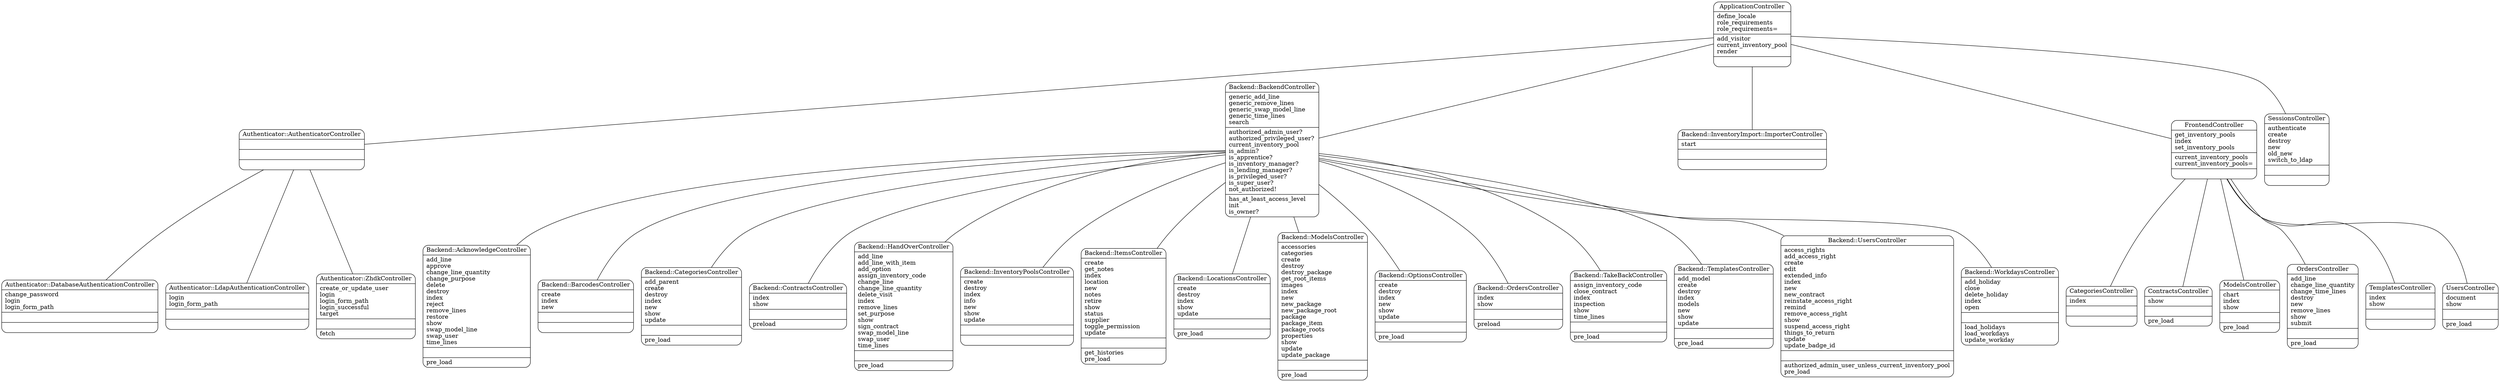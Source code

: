 digraph controllers_diagram {
	graph[overlap=false, splines=true]
	"ApplicationController" [shape=Mrecord, label="{ApplicationController|define_locale\lrole_requirements\lrole_requirements=\l|add_visitor\lcurrent_inventory_pool\lrender\l|\l}"]
	"Authenticator::AuthenticatorController" [shape=Mrecord, label="{Authenticator::AuthenticatorController|\l|\l|\l}"]
	"Authenticator::DatabaseAuthenticationController" [shape=Mrecord, label="{Authenticator::DatabaseAuthenticationController|change_password\llogin\llogin_form_path\l|\l|\l}"]
	"Authenticator::LdapAuthenticationController" [shape=Mrecord, label="{Authenticator::LdapAuthenticationController|login\llogin_form_path\l|\l|\l}"]
	"Authenticator::ZhdkController" [shape=Mrecord, label="{Authenticator::ZhdkController|create_or_update_user\llogin\llogin_form_path\llogin_successful\ltarget\l|\l|fetch\l}"]
	"Backend::AcknowledgeController" [shape=Mrecord, label="{Backend::AcknowledgeController|add_line\lapprove\lchange_line_quantity\lchange_purpose\ldelete\ldestroy\lindex\lreject\lremove_lines\lrestore\lshow\lswap_model_line\lswap_user\ltime_lines\l|\l|pre_load\l}"]
	"Backend::BackendController" [shape=Mrecord, label="{Backend::BackendController|generic_add_line\lgeneric_remove_lines\lgeneric_swap_model_line\lgeneric_time_lines\lsearch\l|authorized_admin_user?\lauthorized_privileged_user?\lcurrent_inventory_pool\lis_admin?\lis_apprentice?\lis_inventory_manager?\lis_lending_manager?\lis_privileged_user?\lis_super_user?\lnot_authorized!\l|has_at_least_access_level\linit\lis_owner?\l}"]
	"Backend::BarcodesController" [shape=Mrecord, label="{Backend::BarcodesController|create\lindex\lnew\l|\l|\l}"]
	"Backend::CategoriesController" [shape=Mrecord, label="{Backend::CategoriesController|add_parent\lcreate\ldestroy\lindex\lnew\lshow\lupdate\l|\l|pre_load\l}"]
	"Backend::ContractsController" [shape=Mrecord, label="{Backend::ContractsController|index\lshow\l|\l|preload\l}"]
	"Backend::HandOverController" [shape=Mrecord, label="{Backend::HandOverController|add_line\ladd_line_with_item\ladd_option\lassign_inventory_code\lchange_line\lchange_line_quantity\ldelete_visit\lindex\lremove_lines\lset_purpose\lshow\lsign_contract\lswap_model_line\lswap_user\ltime_lines\l|\l|pre_load\l}"]
	"Backend::InventoryImport::ImporterController" [shape=Mrecord, label="{Backend::InventoryImport::ImporterController|start\l|\l|\l}"]
	"Backend::InventoryPoolsController" [shape=Mrecord, label="{Backend::InventoryPoolsController|create\ldestroy\lindex\linfo\lnew\lshow\lupdate\l|\l|\l}"]
	"Backend::ItemsController" [shape=Mrecord, label="{Backend::ItemsController|create\lget_notes\lindex\llocation\lnew\lnotes\lretire\lshow\lstatus\lsupplier\ltoggle_permission\lupdate\l|\l|get_histories\lpre_load\l}"]
	"Backend::LocationsController" [shape=Mrecord, label="{Backend::LocationsController|create\ldestroy\lindex\lshow\lupdate\l|\l|pre_load\l}"]
	"Backend::ModelsController" [shape=Mrecord, label="{Backend::ModelsController|accessories\lcategories\lcreate\ldestroy\ldestroy_package\lget_root_items\limages\lindex\lnew\lnew_package\lnew_package_root\lpackage\lpackage_item\lpackage_roots\lproperties\lshow\lupdate\lupdate_package\l|\l|pre_load\l}"]
	"Backend::OptionsController" [shape=Mrecord, label="{Backend::OptionsController|create\ldestroy\lindex\lnew\lshow\lupdate\l|\l|pre_load\l}"]
	"Backend::OrdersController" [shape=Mrecord, label="{Backend::OrdersController|index\lshow\l|\l|preload\l}"]
	"Backend::TakeBackController" [shape=Mrecord, label="{Backend::TakeBackController|assign_inventory_code\lclose_contract\lindex\linspection\lshow\ltime_lines\l|\l|pre_load\l}"]
	"Backend::TemplatesController" [shape=Mrecord, label="{Backend::TemplatesController|add_model\lcreate\ldestroy\lindex\lmodels\lnew\lshow\lupdate\l|\l|pre_load\l}"]
	"Backend::UsersController" [shape=Mrecord, label="{Backend::UsersController|access_rights\ladd_access_right\lcreate\ledit\lextended_info\lindex\lnew\lnew_contract\lreinstate_access_right\lremind\lremove_access_right\lshow\lsuspend_access_right\lthings_to_return\lupdate\lupdate_badge_id\l|\l|authorized_admin_user_unless_current_inventory_pool\lpre_load\l}"]
	"Backend::WorkdaysController" [shape=Mrecord, label="{Backend::WorkdaysController|add_holiday\lclose\ldelete_holiday\lindex\lopen\l|\l|load_holidays\lload_workdays\lupdate_workday\l}"]
	"CategoriesController" [shape=Mrecord, label="{CategoriesController|index\l|\l|\l}"]
	"ContractsController" [shape=Mrecord, label="{ContractsController|show\l|\l|pre_load\l}"]
	"FrontendController" [shape=Mrecord, label="{FrontendController|get_inventory_pools\lindex\lset_inventory_pools\l|current_inventory_pools\lcurrent_inventory_pools=\l|\l}"]
	"ModelsController" [shape=Mrecord, label="{ModelsController|chart\lindex\lshow\l|\l|pre_load\l}"]
	"OrdersController" [shape=Mrecord, label="{OrdersController|add_line\lchange_line_quantity\lchange_time_lines\ldestroy\lnew\lremove_lines\lshow\lsubmit\l|\l|pre_load\l}"]
	"SessionsController" [shape=Mrecord, label="{SessionsController|authenticate\lcreate\ldestroy\lnew\lold_new\lswitch_to_ldap\l|\l|\l}"]
	"TemplatesController" [shape=Mrecord, label="{TemplatesController|index\lshow\l|\l|\l}"]
	"UsersController" [shape=Mrecord, label="{UsersController|document\lshow\l|\l|pre_load\l}"]
	"ApplicationController" -> "Authenticator::AuthenticatorController" [label="", arrowhead="none", arrowtail="onormal"]
	"Authenticator::AuthenticatorController" -> "Authenticator::DatabaseAuthenticationController" [label="", arrowhead="none", arrowtail="onormal"]
	"Authenticator::AuthenticatorController" -> "Authenticator::LdapAuthenticationController" [label="", arrowhead="none", arrowtail="onormal"]
	"Authenticator::AuthenticatorController" -> "Authenticator::ZhdkController" [label="", arrowhead="none", arrowtail="onormal"]
	"Backend::BackendController" -> "Backend::AcknowledgeController" [label="", arrowhead="none", arrowtail="onormal"]
	"ApplicationController" -> "Backend::BackendController" [label="", arrowhead="none", arrowtail="onormal"]
	"Backend::BackendController" -> "Backend::BarcodesController" [label="", arrowhead="none", arrowtail="onormal"]
	"Backend::BackendController" -> "Backend::CategoriesController" [label="", arrowhead="none", arrowtail="onormal"]
	"Backend::BackendController" -> "Backend::ContractsController" [label="", arrowhead="none", arrowtail="onormal"]
	"Backend::BackendController" -> "Backend::HandOverController" [label="", arrowhead="none", arrowtail="onormal"]
	"ApplicationController" -> "Backend::InventoryImport::ImporterController" [label="", arrowhead="none", arrowtail="onormal"]
	"Backend::BackendController" -> "Backend::InventoryPoolsController" [label="", arrowhead="none", arrowtail="onormal"]
	"Backend::BackendController" -> "Backend::ItemsController" [label="", arrowhead="none", arrowtail="onormal"]
	"Backend::BackendController" -> "Backend::LocationsController" [label="", arrowhead="none", arrowtail="onormal"]
	"Backend::BackendController" -> "Backend::ModelsController" [label="", arrowhead="none", arrowtail="onormal"]
	"Backend::BackendController" -> "Backend::OptionsController" [label="", arrowhead="none", arrowtail="onormal"]
	"Backend::BackendController" -> "Backend::OrdersController" [label="", arrowhead="none", arrowtail="onormal"]
	"Backend::BackendController" -> "Backend::TakeBackController" [label="", arrowhead="none", arrowtail="onormal"]
	"Backend::BackendController" -> "Backend::TemplatesController" [label="", arrowhead="none", arrowtail="onormal"]
	"Backend::BackendController" -> "Backend::UsersController" [label="", arrowhead="none", arrowtail="onormal"]
	"Backend::BackendController" -> "Backend::WorkdaysController" [label="", arrowhead="none", arrowtail="onormal"]
	"FrontendController" -> "CategoriesController" [label="", arrowhead="none", arrowtail="onormal"]
	"FrontendController" -> "ContractsController" [label="", arrowhead="none", arrowtail="onormal"]
	"ApplicationController" -> "FrontendController" [label="", arrowhead="none", arrowtail="onormal"]
	"FrontendController" -> "ModelsController" [label="", arrowhead="none", arrowtail="onormal"]
	"FrontendController" -> "OrdersController" [label="", arrowhead="none", arrowtail="onormal"]
	"ApplicationController" -> "SessionsController" [label="", arrowhead="none", arrowtail="onormal"]
	"FrontendController" -> "TemplatesController" [label="", arrowhead="none", arrowtail="onormal"]
	"FrontendController" -> "UsersController" [label="", arrowhead="none", arrowtail="onormal"]
}
